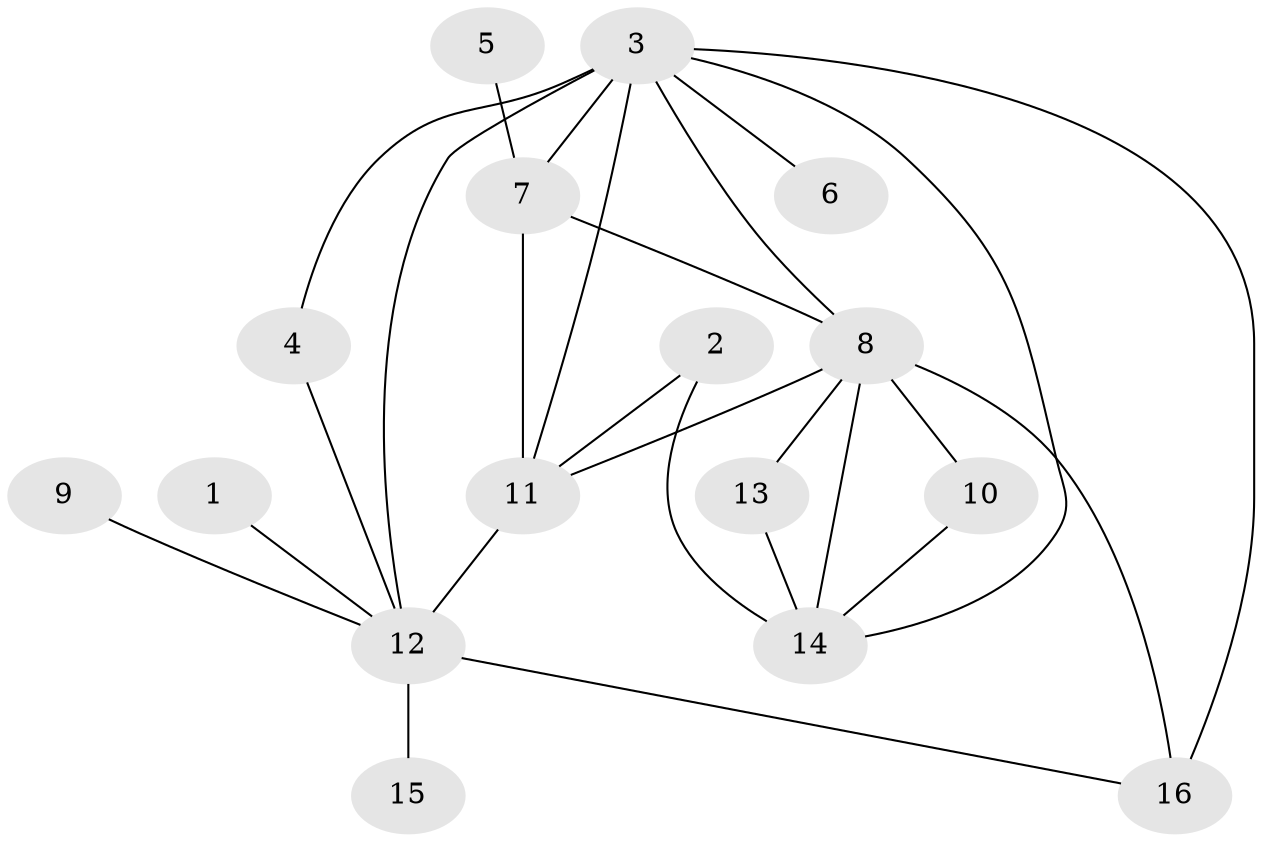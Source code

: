// original degree distribution, {4: 0.019230769230769232, 11: 0.038461538461538464, 12: 0.038461538461538464, 1: 0.5769230769230769, 5: 0.09615384615384616, 7: 0.038461538461538464, 3: 0.057692307692307696, 2: 0.1346153846153846}
// Generated by graph-tools (version 1.1) at 2025/36/03/04/25 23:36:53]
// undirected, 16 vertices, 26 edges
graph export_dot {
  node [color=gray90,style=filled];
  1;
  2;
  3;
  4;
  5;
  6;
  7;
  8;
  9;
  10;
  11;
  12;
  13;
  14;
  15;
  16;
  1 -- 12 [weight=1.0];
  2 -- 11 [weight=1.0];
  2 -- 14 [weight=1.0];
  3 -- 4 [weight=1.0];
  3 -- 6 [weight=1.0];
  3 -- 7 [weight=2.0];
  3 -- 8 [weight=1.0];
  3 -- 11 [weight=1.0];
  3 -- 12 [weight=2.0];
  3 -- 14 [weight=1.0];
  3 -- 16 [weight=1.0];
  4 -- 12 [weight=1.0];
  5 -- 7 [weight=1.0];
  7 -- 8 [weight=1.0];
  7 -- 11 [weight=2.0];
  8 -- 10 [weight=1.0];
  8 -- 11 [weight=1.0];
  8 -- 13 [weight=1.0];
  8 -- 14 [weight=1.0];
  8 -- 16 [weight=1.0];
  9 -- 12 [weight=1.0];
  10 -- 14 [weight=1.0];
  11 -- 12 [weight=1.0];
  12 -- 15 [weight=1.0];
  12 -- 16 [weight=1.0];
  13 -- 14 [weight=2.0];
}

